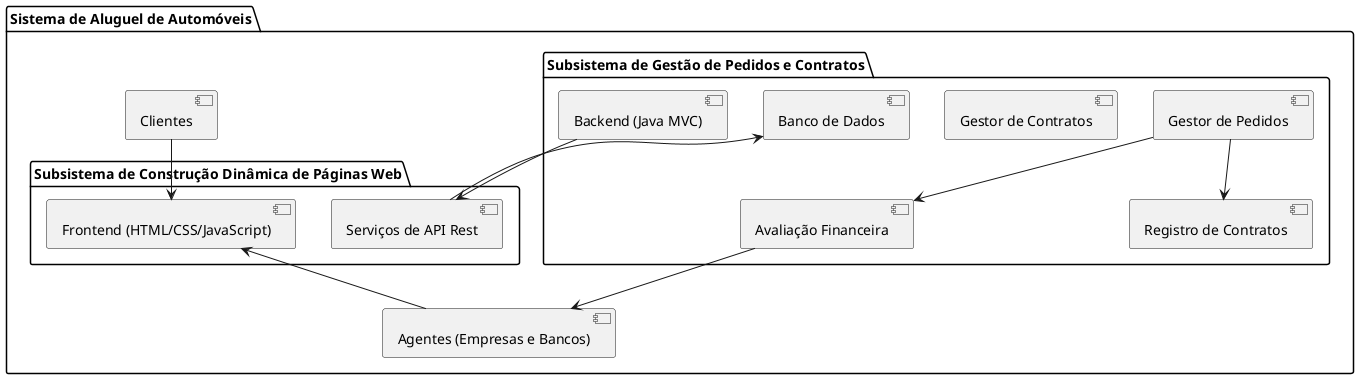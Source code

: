 @startuml
package "Sistema de Aluguel de Automóveis" {

 
  package "Subsistema de Gestão de Pedidos e Contratos" {
    [Gestor de Pedidos] 
    [Gestor de Contratos]
    [Avaliação Financeira] 
    [Registro de Contratos]
    [Banco de Dados]
    [Backend (Java MVC)]
  }

  package "Subsistema de Construção Dinâmica de Páginas Web" {
    [Frontend (HTML/CSS/JavaScript)]
    [Serviços de API Rest]
    [Banco de Dados]
  }

  [Clientes] --> [Frontend (HTML/CSS/JavaScript)]
  [Agentes (Empresas e Bancos)] --> [Frontend (HTML/CSS/JavaScript)]
 
  [Backend (Java MVC)] --> [Serviços de API Rest]
  [Serviços de API Rest] --> [Banco de Dados]
  [Gestor de Pedidos] --> [Registro de Contratos]
  [Gestor de Pedidos] --> [Avaliação Financeira]
  [Avaliação Financeira] --> [Agentes (Empresas e Bancos)]
}
@enduml
